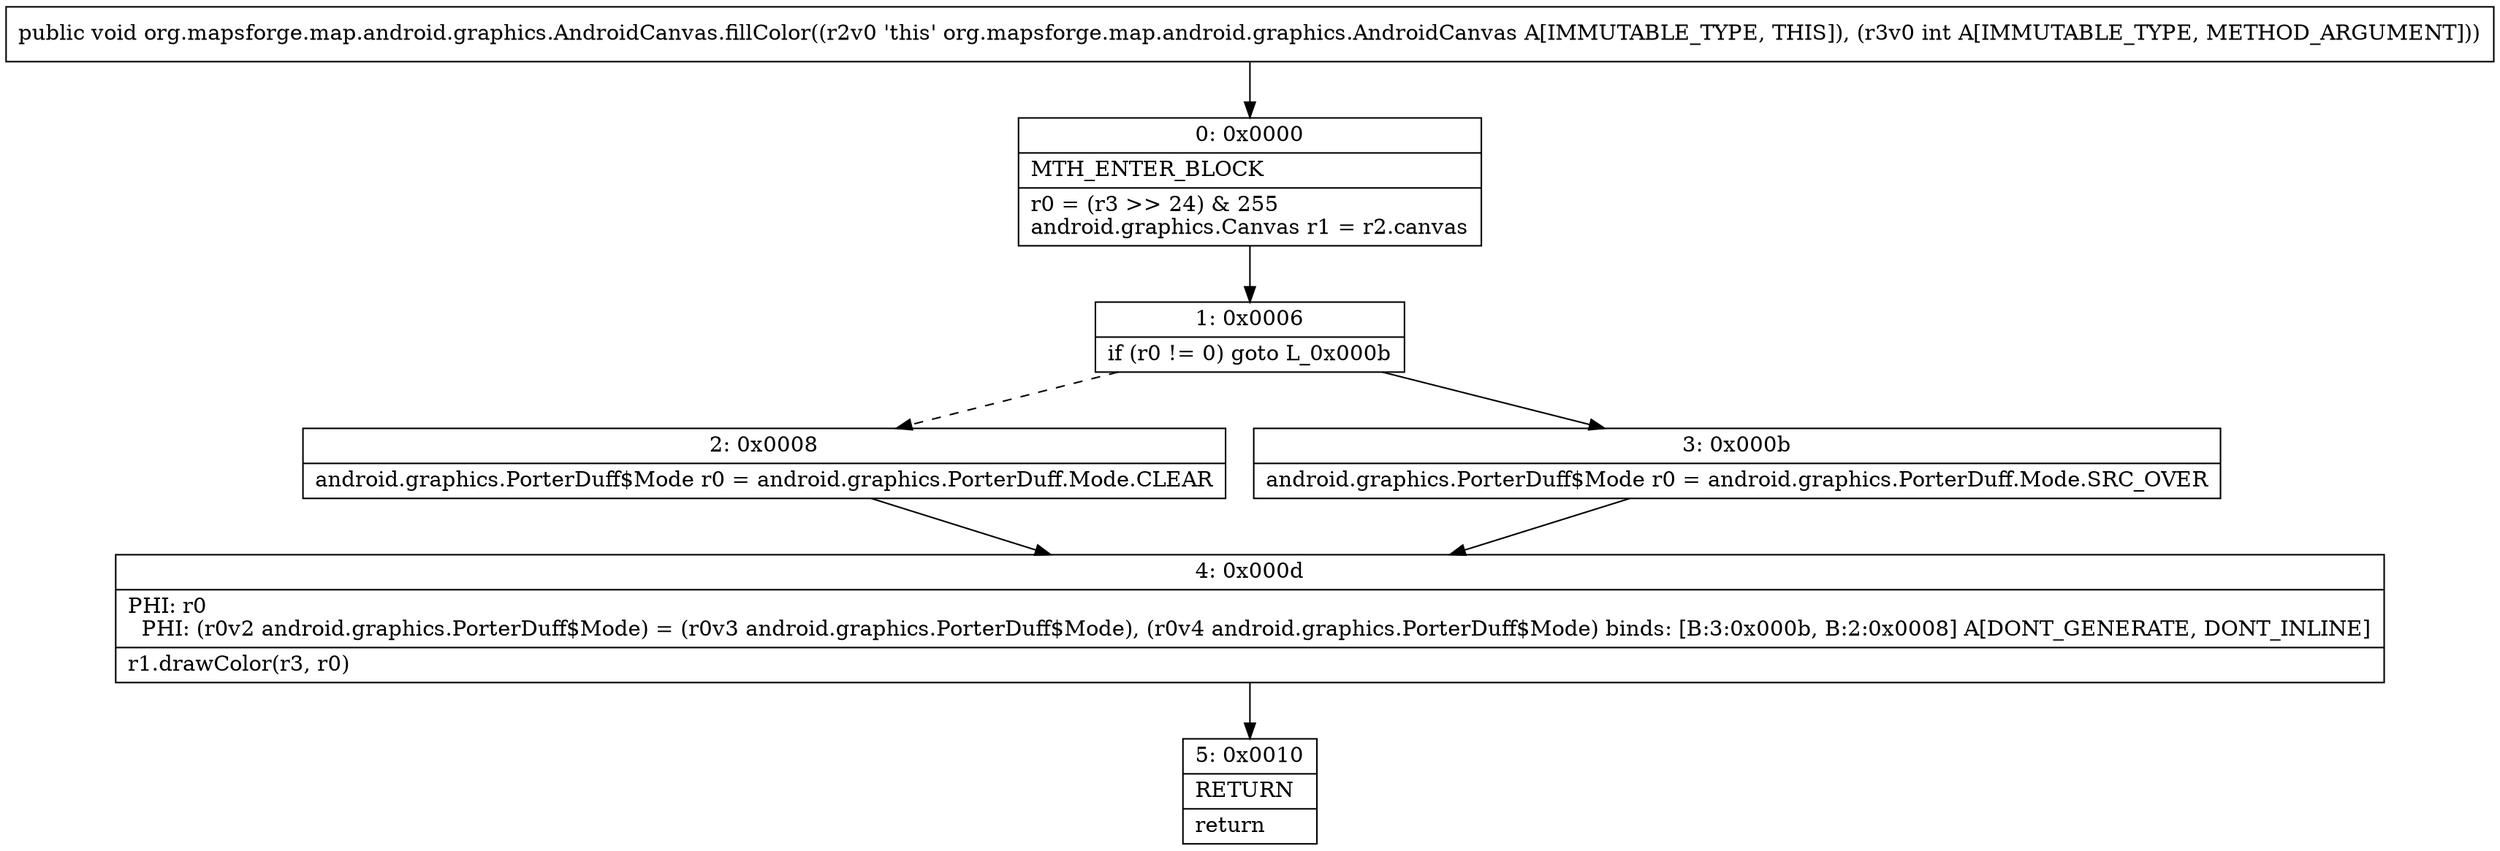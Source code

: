 digraph "CFG fororg.mapsforge.map.android.graphics.AndroidCanvas.fillColor(I)V" {
Node_0 [shape=record,label="{0\:\ 0x0000|MTH_ENTER_BLOCK\l|r0 = (r3 \>\> 24) & 255\landroid.graphics.Canvas r1 = r2.canvas\l}"];
Node_1 [shape=record,label="{1\:\ 0x0006|if (r0 != 0) goto L_0x000b\l}"];
Node_2 [shape=record,label="{2\:\ 0x0008|android.graphics.PorterDuff$Mode r0 = android.graphics.PorterDuff.Mode.CLEAR\l}"];
Node_3 [shape=record,label="{3\:\ 0x000b|android.graphics.PorterDuff$Mode r0 = android.graphics.PorterDuff.Mode.SRC_OVER\l}"];
Node_4 [shape=record,label="{4\:\ 0x000d|PHI: r0 \l  PHI: (r0v2 android.graphics.PorterDuff$Mode) = (r0v3 android.graphics.PorterDuff$Mode), (r0v4 android.graphics.PorterDuff$Mode) binds: [B:3:0x000b, B:2:0x0008] A[DONT_GENERATE, DONT_INLINE]\l|r1.drawColor(r3, r0)\l}"];
Node_5 [shape=record,label="{5\:\ 0x0010|RETURN\l|return\l}"];
MethodNode[shape=record,label="{public void org.mapsforge.map.android.graphics.AndroidCanvas.fillColor((r2v0 'this' org.mapsforge.map.android.graphics.AndroidCanvas A[IMMUTABLE_TYPE, THIS]), (r3v0 int A[IMMUTABLE_TYPE, METHOD_ARGUMENT])) }"];
MethodNode -> Node_0;
Node_0 -> Node_1;
Node_1 -> Node_2[style=dashed];
Node_1 -> Node_3;
Node_2 -> Node_4;
Node_3 -> Node_4;
Node_4 -> Node_5;
}

